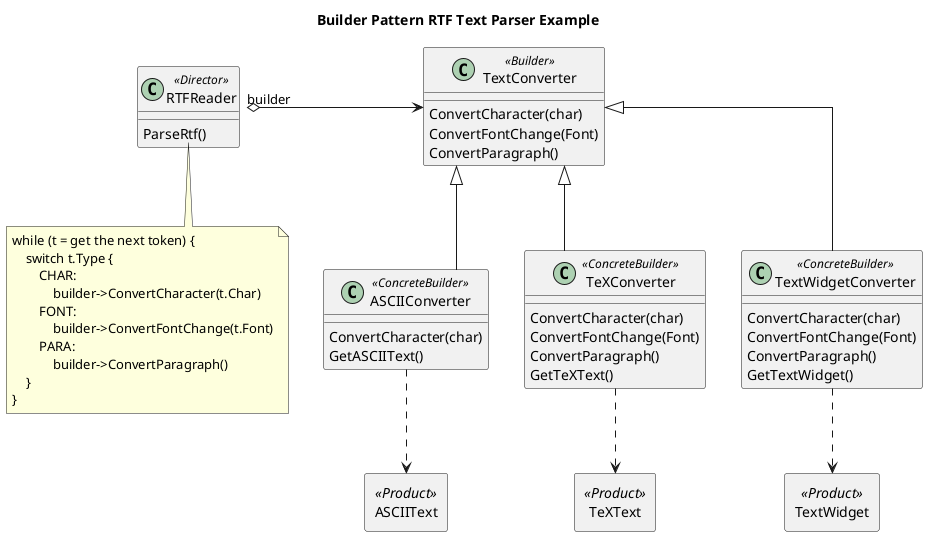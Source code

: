 @startuml

allowmixing
skinparam linetype ortho

title Builder Pattern RTF Text Parser Example

class RTFReader <<Director>>

together {
        class TextConverter <<Builder>>
        class ASCIIConverter <<ConcreteBuilder>>
        class TeXConverter <<ConcreteBuilder>>
        class TextWidgetConverter <<ConcreteBuilder>>

        rectangle ASCIIText <<Product>>
        rectangle TeXText <<Product>>
        rectangle TextWidget <<Product>>
    }
    
RTFReader : ParseRtf()

TextConverter : ConvertCharacter(char)
TextConverter : ConvertFontChange(Font)
TextConverter : ConvertParagraph()

ASCIIConverter : ConvertCharacter(char)
ASCIIConverter : GetASCIIText()

TeXConverter : ConvertCharacter(char)
TeXConverter : ConvertFontChange(Font)
TeXConverter : ConvertParagraph()
TeXConverter : GetTeXText()

TextWidgetConverter : ConvertCharacter(char)
TextWidgetConverter : ConvertFontChange(Font)
TextWidgetConverter : ConvertParagraph()
TextWidgetConverter : GetTextWidget()

TextConverter <|-- ASCIIConverter
TextConverter <|-- TeXConverter
TextConverter <|-- TextWidgetConverter

RTFReader "builder" o-> TextConverter

ASCIIConverter ..> ASCIIText
TeXConverter ..> TeXText
TextWidgetConverter ..> TextWidget

note as nRTFReaderParseRTF
    while (t = get the next token) {
        switch t.Type {
            CHAR:
                builder->ConvertCharacter(t.Char)
            FONT:
                builder->ConvertFontChange(t.Font)
            PARA:
                builder->ConvertParagraph()
        }
    }
end note
nRTFReaderParseRTF .up. RTFReader::ParseRtf


@enduml
